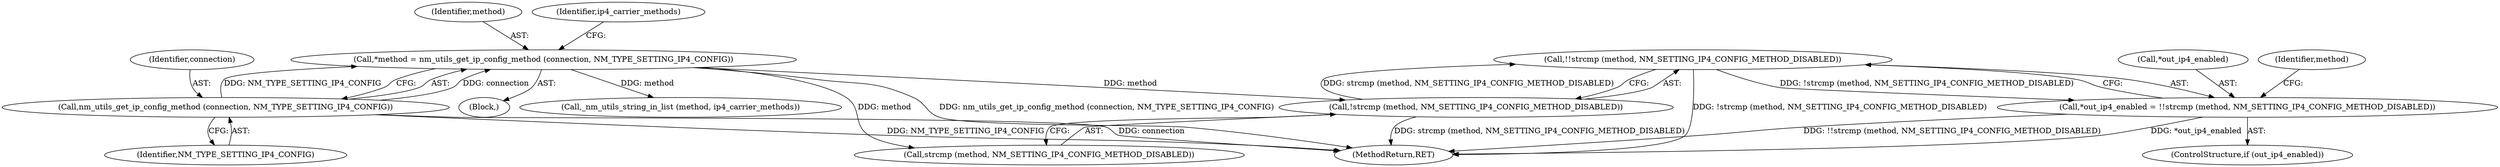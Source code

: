 digraph "0_NetworkManager_d5fc88e573fa58b93034b04d35a2454f5d28cad9@API" {
"1005562" [label="(Call,!!strcmp (method, NM_SETTING_IP4_CONFIG_METHOD_DISABLED))"];
"1005563" [label="(Call,!strcmp (method, NM_SETTING_IP4_CONFIG_METHOD_DISABLED))"];
"1005549" [label="(Call,*method = nm_utils_get_ip_config_method (connection, NM_TYPE_SETTING_IP4_CONFIG))"];
"1005551" [label="(Call,nm_utils_get_ip_config_method (connection, NM_TYPE_SETTING_IP4_CONFIG))"];
"1005559" [label="(Call,*out_ip4_enabled = !!strcmp (method, NM_SETTING_IP4_CONFIG_METHOD_DISABLED))"];
"1005564" [label="(Call,strcmp (method, NM_SETTING_IP4_CONFIG_METHOD_DISABLED))"];
"1005563" [label="(Call,!strcmp (method, NM_SETTING_IP4_CONFIG_METHOD_DISABLED))"];
"1005549" [label="(Call,*method = nm_utils_get_ip_config_method (connection, NM_TYPE_SETTING_IP4_CONFIG))"];
"1005547" [label="(Block,)"];
"1005553" [label="(Identifier,NM_TYPE_SETTING_IP4_CONFIG)"];
"1005560" [label="(Call,*out_ip4_enabled)"];
"1005550" [label="(Identifier,method)"];
"1005552" [label="(Identifier,connection)"];
"1007368" [label="(MethodReturn,RET)"];
"1005551" [label="(Call,nm_utils_get_ip_config_method (connection, NM_TYPE_SETTING_IP4_CONFIG))"];
"1005559" [label="(Call,*out_ip4_enabled = !!strcmp (method, NM_SETTING_IP4_CONFIG_METHOD_DISABLED))"];
"1005568" [label="(Call,_nm_utils_string_in_list (method, ip4_carrier_methods))"];
"1005569" [label="(Identifier,method)"];
"1005557" [label="(ControlStructure,if (out_ip4_enabled))"];
"1005556" [label="(Identifier,ip4_carrier_methods)"];
"1005562" [label="(Call,!!strcmp (method, NM_SETTING_IP4_CONFIG_METHOD_DISABLED))"];
"1005562" -> "1005559"  [label="AST: "];
"1005562" -> "1005563"  [label="CFG: "];
"1005563" -> "1005562"  [label="AST: "];
"1005559" -> "1005562"  [label="CFG: "];
"1005562" -> "1007368"  [label="DDG: !strcmp (method, NM_SETTING_IP4_CONFIG_METHOD_DISABLED)"];
"1005562" -> "1005559"  [label="DDG: !strcmp (method, NM_SETTING_IP4_CONFIG_METHOD_DISABLED)"];
"1005563" -> "1005562"  [label="DDG: strcmp (method, NM_SETTING_IP4_CONFIG_METHOD_DISABLED)"];
"1005563" -> "1005564"  [label="CFG: "];
"1005564" -> "1005563"  [label="AST: "];
"1005563" -> "1007368"  [label="DDG: strcmp (method, NM_SETTING_IP4_CONFIG_METHOD_DISABLED)"];
"1005549" -> "1005563"  [label="DDG: method"];
"1005549" -> "1005547"  [label="AST: "];
"1005549" -> "1005551"  [label="CFG: "];
"1005550" -> "1005549"  [label="AST: "];
"1005551" -> "1005549"  [label="AST: "];
"1005556" -> "1005549"  [label="CFG: "];
"1005549" -> "1007368"  [label="DDG: nm_utils_get_ip_config_method (connection, NM_TYPE_SETTING_IP4_CONFIG)"];
"1005551" -> "1005549"  [label="DDG: connection"];
"1005551" -> "1005549"  [label="DDG: NM_TYPE_SETTING_IP4_CONFIG"];
"1005549" -> "1005564"  [label="DDG: method"];
"1005549" -> "1005568"  [label="DDG: method"];
"1005551" -> "1005553"  [label="CFG: "];
"1005552" -> "1005551"  [label="AST: "];
"1005553" -> "1005551"  [label="AST: "];
"1005551" -> "1007368"  [label="DDG: NM_TYPE_SETTING_IP4_CONFIG"];
"1005551" -> "1007368"  [label="DDG: connection"];
"1005559" -> "1005557"  [label="AST: "];
"1005560" -> "1005559"  [label="AST: "];
"1005569" -> "1005559"  [label="CFG: "];
"1005559" -> "1007368"  [label="DDG: !!strcmp (method, NM_SETTING_IP4_CONFIG_METHOD_DISABLED)"];
"1005559" -> "1007368"  [label="DDG: *out_ip4_enabled"];
}
